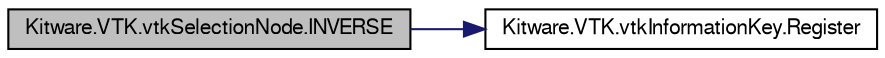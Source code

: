 digraph G
{
  bgcolor="transparent";
  edge [fontname="FreeSans",fontsize="10",labelfontname="FreeSans",labelfontsize="10"];
  node [fontname="FreeSans",fontsize="10",shape=record];
  rankdir="LR";
  Node1 [label="Kitware.VTK.vtkSelectionNode.INVERSE",height=0.2,width=0.4,color="black", fillcolor="grey75", style="filled" fontcolor="black"];
  Node1 -> Node2 [color="midnightblue",fontsize="10",style="solid",fontname="FreeSans"];
  Node2 [label="Kitware.VTK.vtkInformationKey.Register",height=0.2,width=0.4,color="black",URL="$class_kitware_1_1_v_t_k_1_1vtk_information_key.html#a8c2180b365ba1dcb3acfb82a47eac664",tooltip="Prevent normal vtkObject reference counting behavior."];
}
